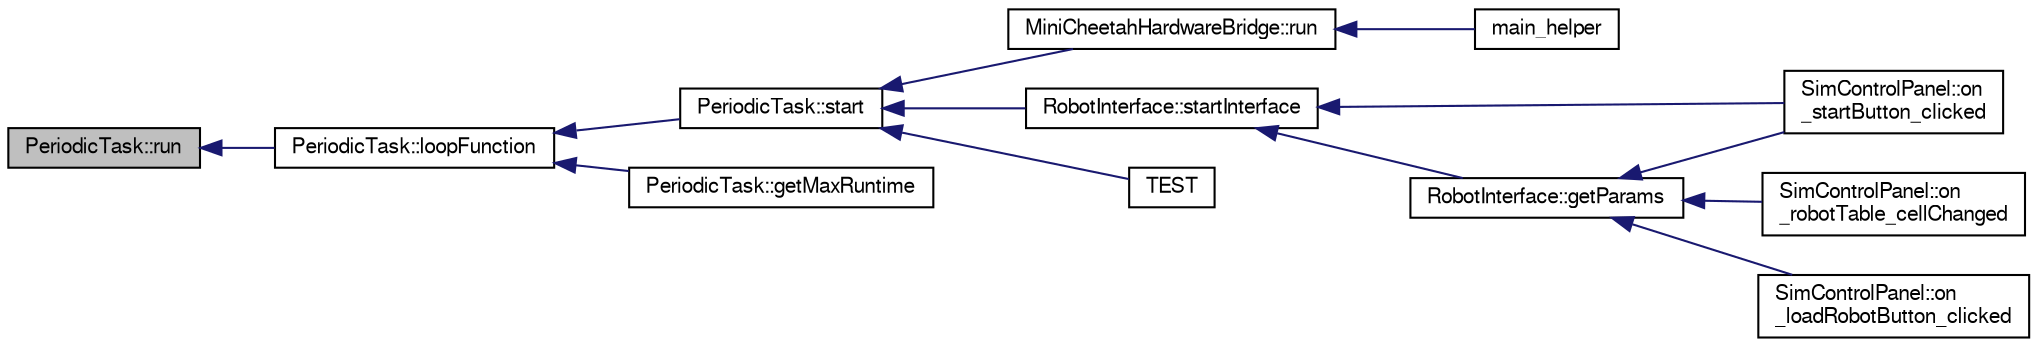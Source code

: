 digraph "PeriodicTask::run"
{
  edge [fontname="FreeSans",fontsize="10",labelfontname="FreeSans",labelfontsize="10"];
  node [fontname="FreeSans",fontsize="10",shape=record];
  rankdir="LR";
  Node1 [label="PeriodicTask::run",height=0.2,width=0.4,color="black", fillcolor="grey75", style="filled", fontcolor="black"];
  Node1 -> Node2 [dir="back",color="midnightblue",fontsize="10",style="solid",fontname="FreeSans"];
  Node2 [label="PeriodicTask::loopFunction",height=0.2,width=0.4,color="black", fillcolor="white", style="filled",URL="$de/d2f/class_periodic_task.html#a749e849501c8369723c1b7822c5a2dc5"];
  Node2 -> Node3 [dir="back",color="midnightblue",fontsize="10",style="solid",fontname="FreeSans"];
  Node3 [label="PeriodicTask::start",height=0.2,width=0.4,color="black", fillcolor="white", style="filled",URL="$de/d2f/class_periodic_task.html#a23a65ac2dff9750a0f0d6416f2f32a6f"];
  Node3 -> Node4 [dir="back",color="midnightblue",fontsize="10",style="solid",fontname="FreeSans"];
  Node4 [label="MiniCheetahHardwareBridge::run",height=0.2,width=0.4,color="black", fillcolor="white", style="filled",URL="$d0/dc5/class_mini_cheetah_hardware_bridge.html#a685c0e118f44327e7734119bd232d484"];
  Node4 -> Node5 [dir="back",color="midnightblue",fontsize="10",style="solid",fontname="FreeSans"];
  Node5 [label="main_helper",height=0.2,width=0.4,color="black", fillcolor="white", style="filled",URL="$d3/dfa/main__helper_8cpp.html#acd1b6ffaae55ecc3c765c38ce5bf3a95"];
  Node3 -> Node6 [dir="back",color="midnightblue",fontsize="10",style="solid",fontname="FreeSans"];
  Node6 [label="RobotInterface::startInterface",height=0.2,width=0.4,color="black", fillcolor="white", style="filled",URL="$d6/d05/class_robot_interface.html#afb4bc3cd443238371c6b09be6d6e2da7"];
  Node6 -> Node7 [dir="back",color="midnightblue",fontsize="10",style="solid",fontname="FreeSans"];
  Node7 [label="RobotInterface::getParams",height=0.2,width=0.4,color="black", fillcolor="white", style="filled",URL="$d6/d05/class_robot_interface.html#a273ece51bef7819a95e7924d2a130976"];
  Node7 -> Node8 [dir="back",color="midnightblue",fontsize="10",style="solid",fontname="FreeSans"];
  Node8 [label="SimControlPanel::on\l_startButton_clicked",height=0.2,width=0.4,color="black", fillcolor="white", style="filled",URL="$d1/d22/class_sim_control_panel.html#afdfa6b365805d23d5438862de97856ae"];
  Node7 -> Node9 [dir="back",color="midnightblue",fontsize="10",style="solid",fontname="FreeSans"];
  Node9 [label="SimControlPanel::on\l_robotTable_cellChanged",height=0.2,width=0.4,color="black", fillcolor="white", style="filled",URL="$d1/d22/class_sim_control_panel.html#aac45ac89880d2d316de41365cd6b7cfb"];
  Node7 -> Node10 [dir="back",color="midnightblue",fontsize="10",style="solid",fontname="FreeSans"];
  Node10 [label="SimControlPanel::on\l_loadRobotButton_clicked",height=0.2,width=0.4,color="black", fillcolor="white", style="filled",URL="$d1/d22/class_sim_control_panel.html#a932918fe9325002dec7f5585c4bfc4f3"];
  Node6 -> Node8 [dir="back",color="midnightblue",fontsize="10",style="solid",fontname="FreeSans"];
  Node3 -> Node11 [dir="back",color="midnightblue",fontsize="10",style="solid",fontname="FreeSans"];
  Node11 [label="TEST",height=0.2,width=0.4,color="black", fillcolor="white", style="filled",URL="$dc/ddb/test__periodic__tasks_8cpp.html#a7aae74ac92ff35c7384f64f25ecc3350"];
  Node2 -> Node12 [dir="back",color="midnightblue",fontsize="10",style="solid",fontname="FreeSans"];
  Node12 [label="PeriodicTask::getMaxRuntime",height=0.2,width=0.4,color="black", fillcolor="white", style="filled",URL="$de/d2f/class_periodic_task.html#adf7a674830010fe0dddf08683cc977dc"];
}
